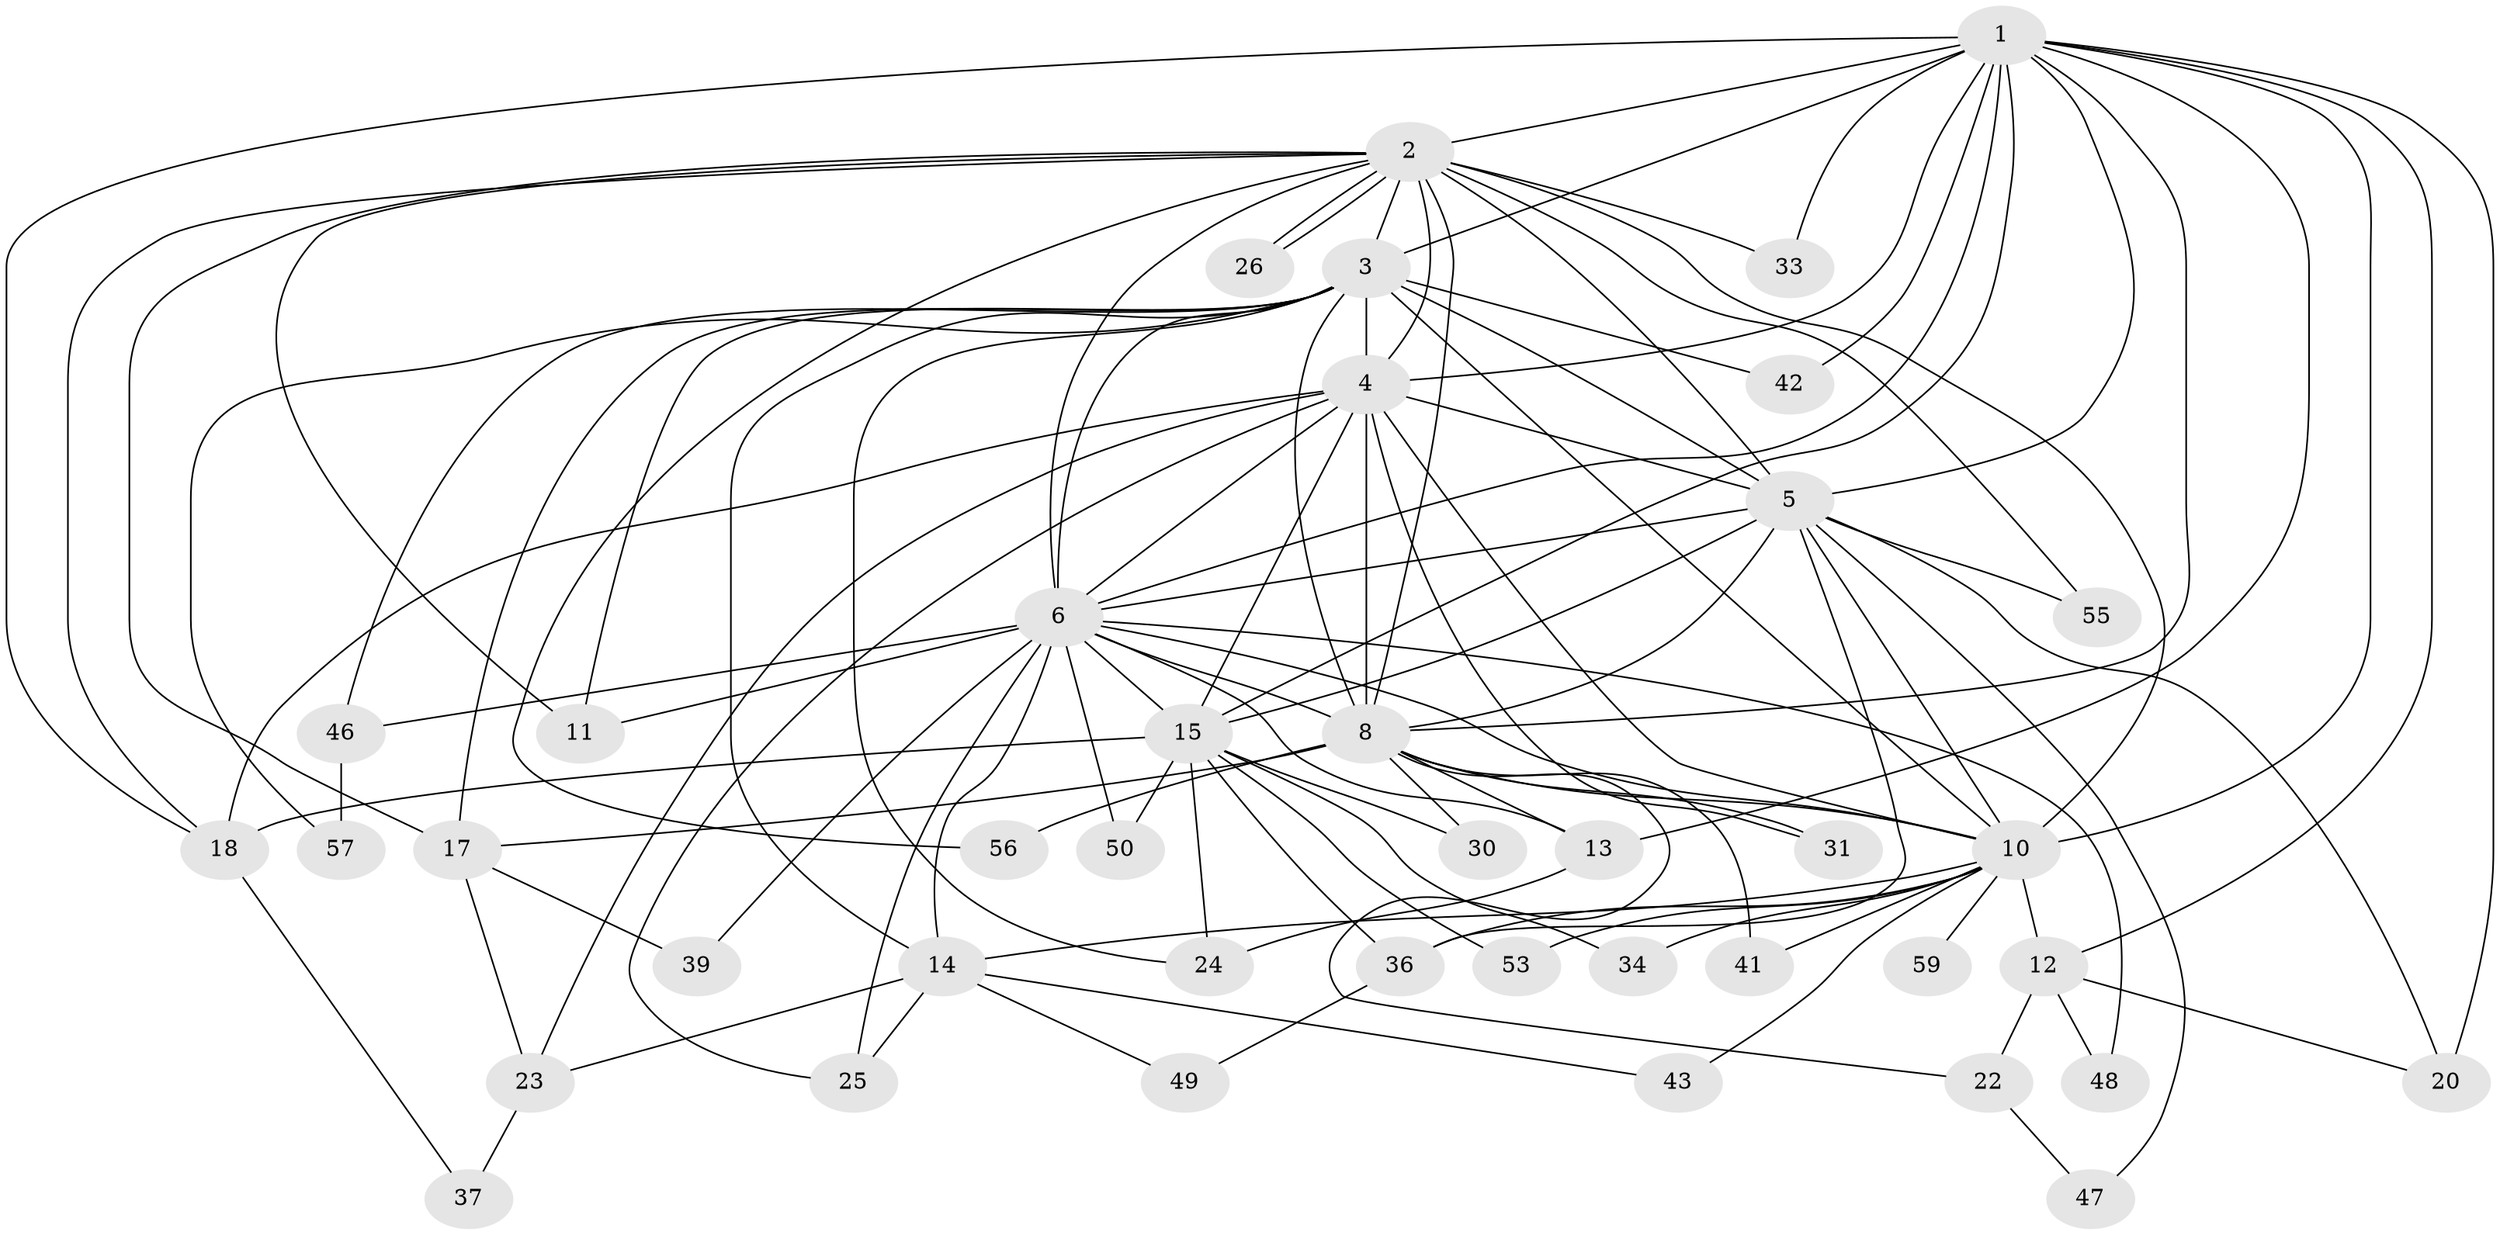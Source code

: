 // original degree distribution, {13: 0.06557377049180328, 18: 0.01639344262295082, 14: 0.03278688524590164, 17: 0.03278688524590164, 19: 0.01639344262295082, 3: 0.11475409836065574, 5: 0.04918032786885246, 4: 0.08196721311475409, 7: 0.01639344262295082, 12: 0.01639344262295082, 2: 0.5573770491803278}
// Generated by graph-tools (version 1.1) at 2025/11/02/27/25 16:11:02]
// undirected, 41 vertices, 106 edges
graph export_dot {
graph [start="1"]
  node [color=gray90,style=filled];
  1 [super="+9"];
  2 [super="+27"];
  3 [super="+7"];
  4 [super="+54"];
  5 [super="+45"];
  6 [super="+21"];
  8 [super="+61"];
  10 [super="+51"];
  11 [super="+19"];
  12 [super="+60"];
  13 [super="+28"];
  14 [super="+32"];
  15 [super="+16"];
  17 [super="+29"];
  18 [super="+35"];
  20 [super="+44"];
  22;
  23 [super="+38"];
  24 [super="+40"];
  25 [super="+52"];
  26;
  30;
  31;
  33;
  34;
  36 [super="+58"];
  37;
  39;
  41;
  42;
  43;
  46;
  47;
  48;
  49;
  50;
  53;
  55;
  56;
  57;
  59;
  1 -- 2 [weight=2];
  1 -- 3 [weight=4];
  1 -- 4 [weight=2];
  1 -- 5 [weight=2];
  1 -- 6 [weight=2];
  1 -- 8 [weight=2];
  1 -- 10 [weight=2];
  1 -- 12;
  1 -- 15;
  1 -- 20 [weight=2];
  1 -- 42;
  1 -- 33;
  1 -- 13;
  1 -- 18;
  2 -- 3 [weight=2];
  2 -- 4;
  2 -- 5;
  2 -- 6;
  2 -- 8;
  2 -- 10 [weight=2];
  2 -- 11;
  2 -- 17;
  2 -- 18;
  2 -- 26;
  2 -- 26;
  2 -- 33;
  2 -- 55;
  2 -- 56;
  3 -- 4 [weight=2];
  3 -- 5 [weight=2];
  3 -- 6 [weight=2];
  3 -- 8 [weight=2];
  3 -- 10 [weight=3];
  3 -- 14;
  3 -- 46;
  3 -- 57;
  3 -- 42;
  3 -- 17;
  3 -- 24;
  3 -- 11;
  4 -- 5;
  4 -- 6;
  4 -- 8;
  4 -- 10;
  4 -- 25;
  4 -- 31;
  4 -- 23;
  4 -- 15;
  4 -- 18;
  5 -- 6;
  5 -- 8;
  5 -- 10;
  5 -- 20;
  5 -- 36;
  5 -- 47;
  5 -- 55;
  5 -- 15;
  6 -- 8 [weight=2];
  6 -- 10;
  6 -- 11;
  6 -- 14;
  6 -- 15 [weight=2];
  6 -- 25;
  6 -- 39;
  6 -- 46;
  6 -- 48;
  6 -- 50;
  6 -- 13;
  8 -- 10;
  8 -- 13;
  8 -- 22;
  8 -- 30;
  8 -- 31;
  8 -- 41;
  8 -- 56;
  8 -- 17;
  10 -- 12;
  10 -- 34;
  10 -- 41;
  10 -- 43;
  10 -- 53;
  10 -- 59 [weight=2];
  10 -- 36;
  10 -- 14;
  12 -- 22;
  12 -- 48;
  12 -- 20;
  13 -- 24;
  14 -- 23;
  14 -- 43;
  14 -- 49;
  14 -- 25;
  15 -- 30;
  15 -- 34;
  15 -- 36;
  15 -- 50;
  15 -- 53;
  15 -- 24;
  15 -- 18;
  17 -- 23;
  17 -- 39;
  18 -- 37;
  22 -- 47;
  23 -- 37;
  36 -- 49;
  46 -- 57;
}
